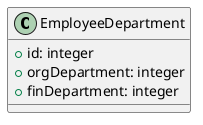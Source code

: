 @startuml
class EmployeeDepartment {
    +id: integer
    +orgDepartment: integer
    +finDepartment: integer
}
@enduml